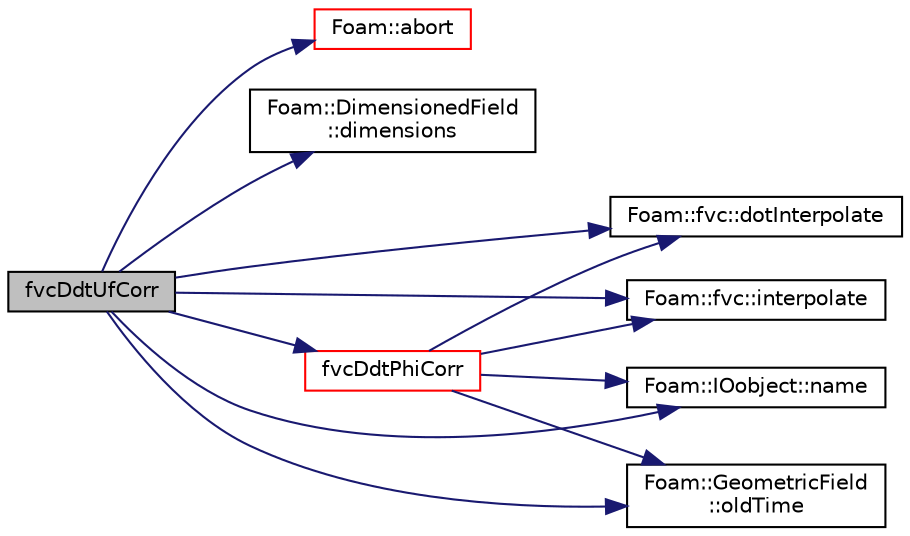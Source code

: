 digraph "fvcDdtUfCorr"
{
  bgcolor="transparent";
  edge [fontname="Helvetica",fontsize="10",labelfontname="Helvetica",labelfontsize="10"];
  node [fontname="Helvetica",fontsize="10",shape=record];
  rankdir="LR";
  Node148 [label="fvcDdtUfCorr",height=0.2,width=0.4,color="black", fillcolor="grey75", style="filled", fontcolor="black"];
  Node148 -> Node149 [color="midnightblue",fontsize="10",style="solid",fontname="Helvetica"];
  Node149 [label="Foam::abort",height=0.2,width=0.4,color="red",URL="$a21851.html#a447107a607d03e417307c203fa5fb44b"];
  Node148 -> Node194 [color="midnightblue",fontsize="10",style="solid",fontname="Helvetica"];
  Node194 [label="Foam::DimensionedField\l::dimensions",height=0.2,width=0.4,color="black",URL="$a27497.html#a512673c2674ca2d38885f1bb5f6994fb",tooltip="Return dimensions. "];
  Node148 -> Node195 [color="midnightblue",fontsize="10",style="solid",fontname="Helvetica"];
  Node195 [label="Foam::fvc::dotInterpolate",height=0.2,width=0.4,color="black",URL="$a21861.html#a7a1e652d9529ab4d174f463747fe10b0",tooltip="Interpolate field onto faces. "];
  Node148 -> Node196 [color="midnightblue",fontsize="10",style="solid",fontname="Helvetica"];
  Node196 [label="fvcDdtPhiCorr",height=0.2,width=0.4,color="red",URL="$a23317.html#a70599a08bad41eec8ff9c5b8b15bdfb4"];
  Node196 -> Node195 [color="midnightblue",fontsize="10",style="solid",fontname="Helvetica"];
  Node196 -> Node198 [color="midnightblue",fontsize="10",style="solid",fontname="Helvetica"];
  Node198 [label="Foam::fvc::interpolate",height=0.2,width=0.4,color="black",URL="$a21861.html#a768cc91e806b7278729a11134de57ecf",tooltip="Interpolate field onto faces using scheme given by Istream. "];
  Node196 -> Node199 [color="midnightblue",fontsize="10",style="solid",fontname="Helvetica"];
  Node199 [label="Foam::IOobject::name",height=0.2,width=0.4,color="black",URL="$a27249.html#acc80e00a8ac919288fb55bd14cc88bf6",tooltip="Return name. "];
  Node196 -> Node200 [color="midnightblue",fontsize="10",style="solid",fontname="Helvetica"];
  Node200 [label="Foam::GeometricField\l::oldTime",height=0.2,width=0.4,color="black",URL="$a23249.html#a2f51be6de19012555f923b0902d64135",tooltip="Return old time field. "];
  Node148 -> Node198 [color="midnightblue",fontsize="10",style="solid",fontname="Helvetica"];
  Node148 -> Node199 [color="midnightblue",fontsize="10",style="solid",fontname="Helvetica"];
  Node148 -> Node200 [color="midnightblue",fontsize="10",style="solid",fontname="Helvetica"];
}
